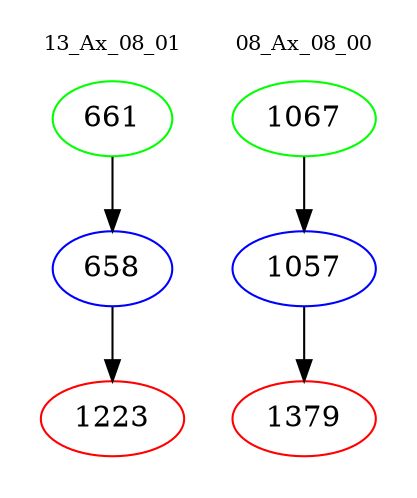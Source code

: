 digraph{
subgraph cluster_0 {
color = white
label = "13_Ax_08_01";
fontsize=10;
T0_661 [label="661", color="green"]
T0_661 -> T0_658 [color="black"]
T0_658 [label="658", color="blue"]
T0_658 -> T0_1223 [color="black"]
T0_1223 [label="1223", color="red"]
}
subgraph cluster_1 {
color = white
label = "08_Ax_08_00";
fontsize=10;
T1_1067 [label="1067", color="green"]
T1_1067 -> T1_1057 [color="black"]
T1_1057 [label="1057", color="blue"]
T1_1057 -> T1_1379 [color="black"]
T1_1379 [label="1379", color="red"]
}
}
